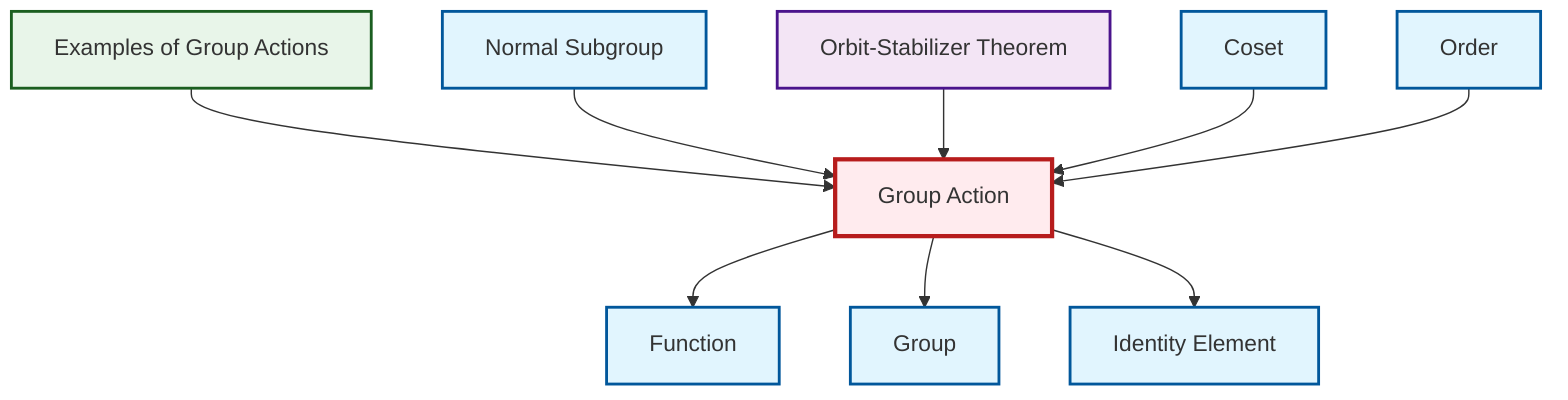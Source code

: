 graph TD
    classDef definition fill:#e1f5fe,stroke:#01579b,stroke-width:2px
    classDef theorem fill:#f3e5f5,stroke:#4a148c,stroke-width:2px
    classDef axiom fill:#fff3e0,stroke:#e65100,stroke-width:2px
    classDef example fill:#e8f5e9,stroke:#1b5e20,stroke-width:2px
    classDef current fill:#ffebee,stroke:#b71c1c,stroke-width:3px
    ex-group-action-examples["Examples of Group Actions"]:::example
    def-function["Function"]:::definition
    def-normal-subgroup["Normal Subgroup"]:::definition
    def-coset["Coset"]:::definition
    def-identity-element["Identity Element"]:::definition
    def-order["Order"]:::definition
    thm-orbit-stabilizer["Orbit-Stabilizer Theorem"]:::theorem
    def-group["Group"]:::definition
    def-group-action["Group Action"]:::definition
    def-group-action --> def-function
    ex-group-action-examples --> def-group-action
    def-normal-subgroup --> def-group-action
    thm-orbit-stabilizer --> def-group-action
    def-coset --> def-group-action
    def-group-action --> def-group
    def-order --> def-group-action
    def-group-action --> def-identity-element
    class def-group-action current